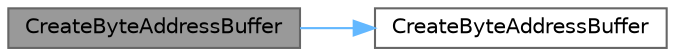 digraph "CreateByteAddressBuffer"
{
 // INTERACTIVE_SVG=YES
 // LATEX_PDF_SIZE
  bgcolor="transparent";
  edge [fontname=Helvetica,fontsize=10,labelfontname=Helvetica,labelfontsize=10];
  node [fontname=Helvetica,fontsize=10,shape=box,height=0.2,width=0.4];
  rankdir="LR";
  Node1 [id="Node000001",label="CreateByteAddressBuffer",height=0.2,width=0.4,color="gray40", fillcolor="grey60", style="filled", fontcolor="black",tooltip="Helper to create a byte address buffer with initial data from a TConstArrayView."];
  Node1 -> Node2 [id="edge1_Node000001_Node000002",color="steelblue1",style="solid",tooltip=" "];
  Node2 [id="Node000002",label="CreateByteAddressBuffer",height=0.2,width=0.4,color="grey40", fillcolor="white", style="filled",URL="$d6/d45/RenderGraphUtils_8h.html#a38b72953a36ca10a46e2cb5e9ed926f6",tooltip="Creates a byte address buffer with initial data by creating an upload pass."];
}
